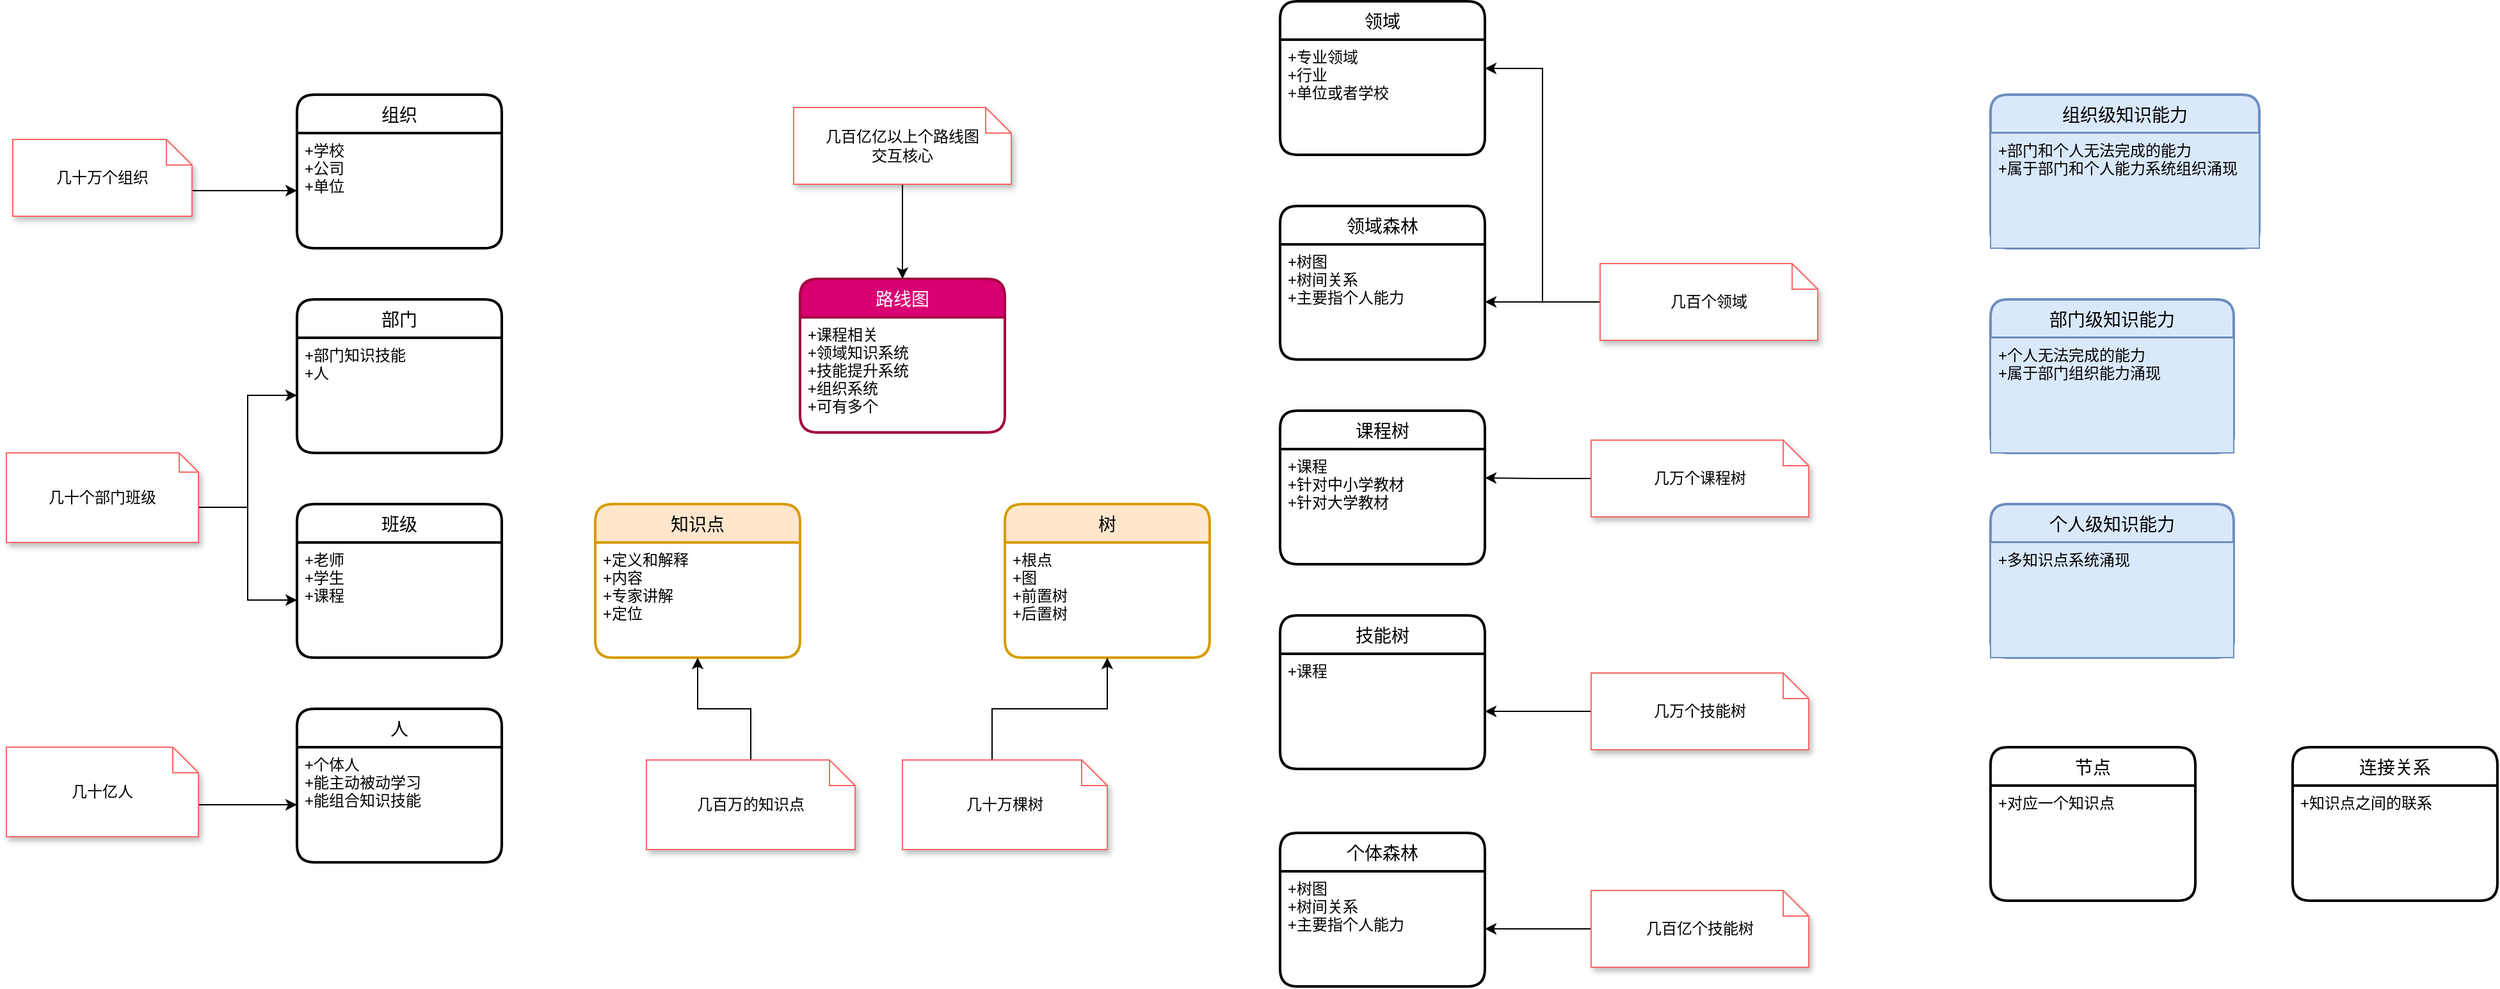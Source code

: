 <mxfile version="13.10.0" type="embed" pages="3">
    <diagram id="nmdYufMcWNtwhnV146XH" name="树知">
        <mxGraphModel dx="1138" dy="635" grid="1" gridSize="10" guides="1" tooltips="1" connect="1" arrows="1" fold="1" page="1" pageScale="1" pageWidth="1600" pageHeight="900" math="0" shadow="0">
            <root>
                <mxCell id="0"/>
                <mxCell id="1" parent="0"/>
                <mxCell id="2" value="知识点" style="swimlane;childLayout=stackLayout;horizontal=1;startSize=30;horizontalStack=0;rounded=1;fontSize=14;fontStyle=0;strokeWidth=2;resizeParent=0;resizeLast=1;shadow=0;dashed=0;align=center;fillColor=#ffe6cc;strokeColor=#d79b00;" parent="1" vertex="1">
                    <mxGeometry x="560" y="440" width="160" height="120" as="geometry"/>
                </mxCell>
                <mxCell id="3" value="+定义和解释&#10;+内容&#10;+专家讲解&#10;+定位" style="align=left;strokeColor=none;fillColor=none;spacingLeft=4;fontSize=12;verticalAlign=top;resizable=0;rotatable=0;part=1;" parent="2" vertex="1">
                    <mxGeometry y="30" width="160" height="90" as="geometry"/>
                </mxCell>
                <mxCell id="4" value="树" style="swimlane;childLayout=stackLayout;horizontal=1;startSize=30;horizontalStack=0;rounded=1;fontSize=14;fontStyle=0;strokeWidth=2;resizeParent=0;resizeLast=1;shadow=0;dashed=0;align=center;fillColor=#ffe6cc;strokeColor=#d79b00;" parent="1" vertex="1">
                    <mxGeometry x="880" y="440" width="160" height="120" as="geometry"/>
                </mxCell>
                <mxCell id="5" value="+根点&#10;+图&#10;+前置树&#10;+后置树" style="align=left;strokeColor=none;fillColor=none;spacingLeft=4;fontSize=12;verticalAlign=top;resizable=0;rotatable=0;part=1;" parent="4" vertex="1">
                    <mxGeometry y="30" width="160" height="90" as="geometry"/>
                </mxCell>
                <mxCell id="6" value="领域森林" style="swimlane;childLayout=stackLayout;horizontal=1;startSize=30;horizontalStack=0;rounded=1;fontSize=14;fontStyle=0;strokeWidth=2;resizeParent=0;resizeLast=1;shadow=0;dashed=0;align=center;" parent="1" vertex="1">
                    <mxGeometry x="1095" y="207" width="160" height="120" as="geometry"/>
                </mxCell>
                <mxCell id="7" value="+树图&#10;+树间关系&#10;+主要指个人能力" style="align=left;strokeColor=none;fillColor=none;spacingLeft=4;fontSize=12;verticalAlign=top;resizable=0;rotatable=0;part=1;" parent="6" vertex="1">
                    <mxGeometry y="30" width="160" height="90" as="geometry"/>
                </mxCell>
                <mxCell id="8" value="节点" style="swimlane;childLayout=stackLayout;horizontal=1;startSize=30;horizontalStack=0;rounded=1;fontSize=14;fontStyle=0;strokeWidth=2;resizeParent=0;resizeLast=1;shadow=0;dashed=0;align=center;" parent="1" vertex="1">
                    <mxGeometry x="1650" y="630" width="160" height="120" as="geometry"/>
                </mxCell>
                <mxCell id="9" value="+对应一个知识点" style="align=left;strokeColor=none;fillColor=none;spacingLeft=4;fontSize=12;verticalAlign=top;resizable=0;rotatable=0;part=1;" parent="8" vertex="1">
                    <mxGeometry y="30" width="160" height="90" as="geometry"/>
                </mxCell>
                <mxCell id="10" value="连接关系" style="swimlane;childLayout=stackLayout;horizontal=1;startSize=30;horizontalStack=0;rounded=1;fontSize=14;fontStyle=0;strokeWidth=2;resizeParent=0;resizeLast=1;shadow=0;dashed=0;align=center;" parent="1" vertex="1">
                    <mxGeometry x="1886" y="630" width="160" height="120" as="geometry"/>
                </mxCell>
                <mxCell id="11" value="+知识点之间的联系" style="align=left;strokeColor=none;fillColor=none;spacingLeft=4;fontSize=12;verticalAlign=top;resizable=0;rotatable=0;part=1;" parent="10" vertex="1">
                    <mxGeometry y="30" width="160" height="90" as="geometry"/>
                </mxCell>
                <mxCell id="13" value="组织" style="swimlane;childLayout=stackLayout;horizontal=1;startSize=30;horizontalStack=0;rounded=1;fontSize=14;fontStyle=0;strokeWidth=2;resizeParent=0;resizeLast=1;shadow=0;dashed=0;align=center;" parent="1" vertex="1">
                    <mxGeometry x="327" y="120" width="160" height="120" as="geometry"/>
                </mxCell>
                <mxCell id="14" value="+学校&#10;+公司&#10;+单位" style="align=left;strokeColor=none;fillColor=none;spacingLeft=4;fontSize=12;verticalAlign=top;resizable=0;rotatable=0;part=1;" parent="13" vertex="1">
                    <mxGeometry y="30" width="160" height="90" as="geometry"/>
                </mxCell>
                <mxCell id="15" value="部门" style="swimlane;childLayout=stackLayout;horizontal=1;startSize=30;horizontalStack=0;rounded=1;fontSize=14;fontStyle=0;strokeWidth=2;resizeParent=0;resizeLast=1;shadow=0;dashed=0;align=center;" parent="1" vertex="1">
                    <mxGeometry x="327" y="280" width="160" height="120" as="geometry">
                        <mxRectangle x="327" y="280" width="60" height="30" as="alternateBounds"/>
                    </mxGeometry>
                </mxCell>
                <mxCell id="16" value="+部门知识技能&#10;+人" style="align=left;strokeColor=none;fillColor=none;spacingLeft=4;fontSize=12;verticalAlign=top;resizable=0;rotatable=0;part=1;" parent="15" vertex="1">
                    <mxGeometry y="30" width="160" height="90" as="geometry"/>
                </mxCell>
                <mxCell id="17" value="班级" style="swimlane;childLayout=stackLayout;horizontal=1;startSize=30;horizontalStack=0;rounded=1;fontSize=14;fontStyle=0;strokeWidth=2;resizeParent=0;resizeLast=1;shadow=0;dashed=0;align=center;" parent="1" vertex="1">
                    <mxGeometry x="327" y="440" width="160" height="120" as="geometry"/>
                </mxCell>
                <mxCell id="18" value="+老师&#10;+学生&#10;+课程" style="align=left;strokeColor=none;fillColor=none;spacingLeft=4;fontSize=12;verticalAlign=top;resizable=0;rotatable=0;part=1;" parent="17" vertex="1">
                    <mxGeometry y="30" width="160" height="90" as="geometry"/>
                </mxCell>
                <mxCell id="19" value="组织级知识能力" style="swimlane;childLayout=stackLayout;horizontal=1;startSize=30;horizontalStack=0;rounded=1;fontSize=14;fontStyle=0;strokeWidth=2;resizeParent=0;resizeLast=1;shadow=0;dashed=0;align=center;fillColor=#dae8fc;strokeColor=#6c8ebf;" parent="1" vertex="1">
                    <mxGeometry x="1650" y="120" width="210" height="120" as="geometry"/>
                </mxCell>
                <mxCell id="20" value="+部门和个人无法完成的能力&#10;+属于部门和个人能力系统组织涌现" style="align=left;strokeColor=#6c8ebf;fillColor=#dae8fc;spacingLeft=4;fontSize=12;verticalAlign=top;resizable=0;rotatable=0;part=1;" parent="19" vertex="1">
                    <mxGeometry y="30" width="210" height="90" as="geometry"/>
                </mxCell>
                <mxCell id="21" value="部门级知识能力" style="swimlane;childLayout=stackLayout;horizontal=1;startSize=30;horizontalStack=0;rounded=1;fontSize=14;fontStyle=0;strokeWidth=2;resizeParent=0;resizeLast=1;shadow=0;dashed=0;align=center;fillColor=#dae8fc;strokeColor=#6c8ebf;" parent="1" vertex="1">
                    <mxGeometry x="1650" y="280" width="190" height="120" as="geometry"/>
                </mxCell>
                <mxCell id="22" value="+个人无法完成的能力&#10;+属于部门组织能力涌现" style="align=left;strokeColor=#6c8ebf;fillColor=#dae8fc;spacingLeft=4;fontSize=12;verticalAlign=top;resizable=0;rotatable=0;part=1;" parent="21" vertex="1">
                    <mxGeometry y="30" width="190" height="90" as="geometry"/>
                </mxCell>
                <mxCell id="23" value="个人级知识能力" style="swimlane;childLayout=stackLayout;horizontal=1;startSize=30;horizontalStack=0;rounded=1;fontSize=14;fontStyle=0;strokeWidth=2;resizeParent=0;resizeLast=1;shadow=0;dashed=0;align=center;fillColor=#dae8fc;strokeColor=#6c8ebf;" parent="1" vertex="1">
                    <mxGeometry x="1650" y="440" width="190" height="120" as="geometry"/>
                </mxCell>
                <mxCell id="24" value="+多知识点系统涌现" style="align=left;strokeColor=#6c8ebf;fillColor=#dae8fc;spacingLeft=4;fontSize=12;verticalAlign=top;resizable=0;rotatable=0;part=1;" parent="23" vertex="1">
                    <mxGeometry y="30" width="190" height="90" as="geometry"/>
                </mxCell>
                <mxCell id="25" value="课程树" style="swimlane;childLayout=stackLayout;horizontal=1;startSize=30;horizontalStack=0;rounded=1;fontSize=14;fontStyle=0;strokeWidth=2;resizeParent=0;resizeLast=1;shadow=0;dashed=0;align=center;" parent="1" vertex="1">
                    <mxGeometry x="1095" y="367" width="160" height="120" as="geometry"/>
                </mxCell>
                <mxCell id="26" value="+课程&#10;+针对中小学教材&#10;+针对大学教材" style="align=left;strokeColor=none;fillColor=none;spacingLeft=4;fontSize=12;verticalAlign=top;resizable=0;rotatable=0;part=1;" parent="25" vertex="1">
                    <mxGeometry y="30" width="160" height="90" as="geometry"/>
                </mxCell>
                <mxCell id="27" value="路线图" style="swimlane;childLayout=stackLayout;horizontal=1;startSize=30;horizontalStack=0;rounded=1;fontSize=14;fontStyle=0;strokeWidth=2;resizeParent=0;resizeLast=1;shadow=0;dashed=0;align=center;fillColor=#d80073;strokeColor=#A50040;fontColor=#ffffff;" parent="1" vertex="1">
                    <mxGeometry x="720" y="264" width="160" height="120" as="geometry"/>
                </mxCell>
                <mxCell id="28" value="+课程相关&#10;+领域知识系统&#10;+技能提升系统&#10;+组织系统&#10;+可有多个" style="align=left;strokeColor=none;fillColor=none;spacingLeft=4;fontSize=12;verticalAlign=top;resizable=0;rotatable=0;part=1;" parent="27" vertex="1">
                    <mxGeometry y="30" width="160" height="90" as="geometry"/>
                </mxCell>
                <mxCell id="29" value="技能树" style="swimlane;childLayout=stackLayout;horizontal=1;startSize=30;horizontalStack=0;rounded=1;fontSize=14;fontStyle=0;strokeWidth=2;resizeParent=0;resizeLast=1;shadow=0;dashed=0;align=center;" parent="1" vertex="1">
                    <mxGeometry x="1095" y="527" width="160" height="120" as="geometry"/>
                </mxCell>
                <mxCell id="30" value="+课程" style="align=left;strokeColor=none;fillColor=none;spacingLeft=4;fontSize=12;verticalAlign=top;resizable=0;rotatable=0;part=1;" parent="29" vertex="1">
                    <mxGeometry y="30" width="160" height="90" as="geometry"/>
                </mxCell>
                <mxCell id="31" value="人" style="swimlane;childLayout=stackLayout;horizontal=1;startSize=30;horizontalStack=0;rounded=1;fontSize=14;fontStyle=0;strokeWidth=2;resizeParent=0;resizeLast=1;shadow=0;dashed=0;align=center;" parent="1" vertex="1">
                    <mxGeometry x="327" y="600" width="160" height="120" as="geometry"/>
                </mxCell>
                <mxCell id="32" value="+个体人&#10;+能主动被动学习&#10;+能组合知识技能" style="align=left;strokeColor=none;fillColor=none;spacingLeft=4;fontSize=12;verticalAlign=top;resizable=0;rotatable=0;part=1;" parent="31" vertex="1">
                    <mxGeometry y="30" width="160" height="90" as="geometry"/>
                </mxCell>
                <mxCell id="51" style="edgeStyle=orthogonalEdgeStyle;rounded=0;orthogonalLoop=1;jettySize=auto;html=1;exitX=0.5;exitY=1;exitDx=0;exitDy=0;exitPerimeter=0;entryX=0.5;entryY=0;entryDx=0;entryDy=0;" parent="1" source="34" target="27" edge="1">
                    <mxGeometry relative="1" as="geometry"/>
                </mxCell>
                <mxCell id="34" value="几百亿亿以上个路线图&lt;br&gt;交互核心" style="shape=note;size=20;whiteSpace=wrap;html=1;fillColor=#ffffff;strokeColor=#FF6666;shadow=1;align=center;" parent="1" vertex="1">
                    <mxGeometry x="715" y="130" width="170" height="60" as="geometry"/>
                </mxCell>
                <mxCell id="58" style="edgeStyle=orthogonalEdgeStyle;rounded=0;orthogonalLoop=1;jettySize=auto;html=1;exitX=0.5;exitY=0;exitDx=0;exitDy=0;exitPerimeter=0;entryX=0.5;entryY=1;entryDx=0;entryDy=0;" parent="1" source="35" target="3" edge="1">
                    <mxGeometry relative="1" as="geometry"/>
                </mxCell>
                <mxCell id="35" value="几百万的知识点" style="shape=note;size=20;whiteSpace=wrap;html=1;fillColor=#ffffff;strokeColor=#FF6666;shadow=1;" parent="1" vertex="1">
                    <mxGeometry x="600" y="640" width="163" height="70" as="geometry"/>
                </mxCell>
                <mxCell id="59" style="edgeStyle=orthogonalEdgeStyle;rounded=0;orthogonalLoop=1;jettySize=auto;html=1;exitX=0;exitY=0;exitDx=70;exitDy=0;exitPerimeter=0;entryX=0.5;entryY=1;entryDx=0;entryDy=0;" parent="1" source="36" target="5" edge="1">
                    <mxGeometry relative="1" as="geometry"/>
                </mxCell>
                <mxCell id="36" value="几十万棵树" style="shape=note;size=20;whiteSpace=wrap;html=1;fillColor=#ffffff;strokeColor=#FF6666;shadow=1;" parent="1" vertex="1">
                    <mxGeometry x="800" y="640" width="160" height="70" as="geometry"/>
                </mxCell>
                <mxCell id="48" style="edgeStyle=orthogonalEdgeStyle;rounded=0;orthogonalLoop=1;jettySize=auto;html=1;exitX=0;exitY=0;exitDx=140;exitDy=40;exitPerimeter=0;entryX=0;entryY=0.5;entryDx=0;entryDy=0;" parent="1" source="37" target="14" edge="1">
                    <mxGeometry relative="1" as="geometry"/>
                </mxCell>
                <mxCell id="37" value="几十万个组织" style="shape=note;size=20;whiteSpace=wrap;html=1;strokeColor=#FF6666;shadow=1;" parent="1" vertex="1">
                    <mxGeometry x="105" y="155" width="140" height="60" as="geometry"/>
                </mxCell>
                <mxCell id="54" style="edgeStyle=orthogonalEdgeStyle;rounded=0;orthogonalLoop=1;jettySize=auto;html=1;exitX=0;exitY=0.5;exitDx=0;exitDy=0;exitPerimeter=0;" parent="1" source="38" target="7" edge="1">
                    <mxGeometry relative="1" as="geometry"/>
                </mxCell>
                <mxCell id="57" style="edgeStyle=orthogonalEdgeStyle;rounded=0;orthogonalLoop=1;jettySize=auto;html=1;exitX=0;exitY=0.5;exitDx=0;exitDy=0;exitPerimeter=0;entryX=1;entryY=0.25;entryDx=0;entryDy=0;" parent="1" source="38" target="56" edge="1">
                    <mxGeometry relative="1" as="geometry"/>
                </mxCell>
                <mxCell id="38" value="几百个领域" style="shape=note;size=20;whiteSpace=wrap;html=1;shadow=1;strokeColor=#FF6666;" parent="1" vertex="1">
                    <mxGeometry x="1345" y="252" width="170" height="60" as="geometry"/>
                </mxCell>
                <mxCell id="53" style="edgeStyle=orthogonalEdgeStyle;rounded=0;orthogonalLoop=1;jettySize=auto;html=1;exitX=0;exitY=0.5;exitDx=0;exitDy=0;exitPerimeter=0;entryX=1;entryY=0.25;entryDx=0;entryDy=0;" parent="1" source="39" target="26" edge="1">
                    <mxGeometry relative="1" as="geometry"/>
                </mxCell>
                <mxCell id="39" value="几万个课程树" style="shape=note;size=20;whiteSpace=wrap;html=1;shadow=1;strokeColor=#FF6666;" parent="1" vertex="1">
                    <mxGeometry x="1338" y="390" width="170" height="60" as="geometry"/>
                </mxCell>
                <mxCell id="52" style="edgeStyle=orthogonalEdgeStyle;rounded=0;orthogonalLoop=1;jettySize=auto;html=1;exitX=0;exitY=0.5;exitDx=0;exitDy=0;exitPerimeter=0;" parent="1" source="40" target="30" edge="1">
                    <mxGeometry relative="1" as="geometry"/>
                </mxCell>
                <mxCell id="40" value="几万个技能树" style="shape=note;size=20;whiteSpace=wrap;html=1;shadow=1;strokeColor=#FF6666;" parent="1" vertex="1">
                    <mxGeometry x="1338" y="572" width="170" height="60" as="geometry"/>
                </mxCell>
                <mxCell id="45" style="edgeStyle=orthogonalEdgeStyle;rounded=0;orthogonalLoop=1;jettySize=auto;html=1;exitX=0;exitY=0;exitDx=150;exitDy=42.5;exitPerimeter=0;entryX=0;entryY=0.5;entryDx=0;entryDy=0;" parent="1" source="41" target="18" edge="1">
                    <mxGeometry relative="1" as="geometry"/>
                </mxCell>
                <mxCell id="46" style="edgeStyle=orthogonalEdgeStyle;rounded=0;orthogonalLoop=1;jettySize=auto;html=1;exitX=0;exitY=0;exitDx=150;exitDy=42.5;exitPerimeter=0;entryX=0;entryY=0.5;entryDx=0;entryDy=0;" parent="1" source="41" target="16" edge="1">
                    <mxGeometry relative="1" as="geometry"/>
                </mxCell>
                <mxCell id="41" value="几十个部门班级" style="shape=note;size=15;whiteSpace=wrap;html=1;shadow=1;strokeColor=#FF6666;" parent="1" vertex="1">
                    <mxGeometry x="100" y="400" width="150" height="70" as="geometry"/>
                </mxCell>
                <mxCell id="47" style="edgeStyle=orthogonalEdgeStyle;rounded=0;orthogonalLoop=1;jettySize=auto;html=1;exitX=0;exitY=0;exitDx=150;exitDy=45;exitPerimeter=0;entryX=0;entryY=0.5;entryDx=0;entryDy=0;" parent="1" source="42" target="32" edge="1">
                    <mxGeometry relative="1" as="geometry"/>
                </mxCell>
                <mxCell id="42" value="几十亿人" style="shape=note;size=20;whiteSpace=wrap;html=1;shadow=1;strokeColor=#FF6666;" parent="1" vertex="1">
                    <mxGeometry x="100" y="630" width="150" height="70" as="geometry"/>
                </mxCell>
                <mxCell id="49" value="个体森林" style="swimlane;childLayout=stackLayout;horizontal=1;startSize=30;horizontalStack=0;rounded=1;fontSize=14;fontStyle=0;strokeWidth=2;resizeParent=0;resizeLast=1;shadow=0;dashed=0;align=center;" parent="1" vertex="1">
                    <mxGeometry x="1095" y="697" width="160" height="120" as="geometry"/>
                </mxCell>
                <mxCell id="50" value="+树图&#10;+树间关系&#10;+主要指个人能力" style="align=left;strokeColor=none;fillColor=none;spacingLeft=4;fontSize=12;verticalAlign=top;resizable=0;rotatable=0;part=1;" parent="49" vertex="1">
                    <mxGeometry y="30" width="160" height="90" as="geometry"/>
                </mxCell>
                <mxCell id="55" value="领域" style="swimlane;childLayout=stackLayout;horizontal=1;startSize=30;horizontalStack=0;rounded=1;fontSize=14;fontStyle=0;strokeWidth=2;resizeParent=0;resizeLast=1;shadow=0;dashed=0;align=center;" parent="1" vertex="1">
                    <mxGeometry x="1095" y="47" width="160" height="120" as="geometry"/>
                </mxCell>
                <mxCell id="56" value="+专业领域&#10;+行业&#10;+单位或者学校" style="align=left;strokeColor=none;fillColor=none;spacingLeft=4;fontSize=12;verticalAlign=top;resizable=0;rotatable=0;part=1;" parent="55" vertex="1">
                    <mxGeometry y="30" width="160" height="90" as="geometry"/>
                </mxCell>
                <mxCell id="61" style="edgeStyle=orthogonalEdgeStyle;rounded=0;orthogonalLoop=1;jettySize=auto;html=1;exitX=0;exitY=0.5;exitDx=0;exitDy=0;exitPerimeter=0;entryX=1;entryY=0.5;entryDx=0;entryDy=0;" parent="1" source="60" target="50" edge="1">
                    <mxGeometry relative="1" as="geometry"/>
                </mxCell>
                <mxCell id="60" value="几百亿个技能树" style="shape=note;size=20;whiteSpace=wrap;html=1;shadow=1;strokeColor=#FF6666;" parent="1" vertex="1">
                    <mxGeometry x="1338" y="742" width="170" height="60" as="geometry"/>
                </mxCell>
            </root>
        </mxGraphModel>
    </diagram>
    <diagram id="bSCuaJq_XEPQIPUqohrU" name="搭配">
        <mxGraphModel dx="-462" dy="635" grid="1" gridSize="10" guides="1" tooltips="1" connect="1" arrows="1" fold="1" page="1" pageScale="1" pageWidth="1600" pageHeight="900" math="0" shadow="0">
            <root>
                <mxCell id="fzQoTvAekwIiFQIv7FGQ-0"/>
                <mxCell id="fzQoTvAekwIiFQIv7FGQ-1" parent="fzQoTvAekwIiFQIv7FGQ-0"/>
                <mxCell id="drwVbP1jN565_A2lQaVf-0" value="搭配图" style="swimlane;childLayout=stackLayout;horizontal=1;startSize=30;horizontalStack=0;rounded=1;fontSize=14;fontStyle=0;strokeWidth=2;resizeParent=0;resizeLast=1;shadow=0;dashed=0;align=center;fillColor=#d80073;strokeColor=#A50040;fontColor=#ffffff;" parent="fzQoTvAekwIiFQIv7FGQ-1" vertex="1">
                    <mxGeometry x="2160" y="140" width="160" height="260" as="geometry"/>
                </mxCell>
                <mxCell id="drwVbP1jN565_A2lQaVf-1" value="+穿戴部位&#10;+穿戴层" style="align=left;strokeColor=none;fillColor=none;spacingLeft=4;fontSize=12;verticalAlign=top;resizable=0;rotatable=0;part=1;" parent="drwVbP1jN565_A2lQaVf-0" vertex="1">
                    <mxGeometry y="30" width="160" height="230" as="geometry"/>
                </mxCell>
                <mxCell id="drwVbP1jN565_A2lQaVf-2" value="部件" style="swimlane;childLayout=stackLayout;horizontal=1;startSize=30;horizontalStack=0;rounded=1;fontSize=14;fontStyle=0;strokeWidth=2;resizeParent=0;resizeLast=1;shadow=0;dashed=0;align=center;" parent="fzQoTvAekwIiFQIv7FGQ-1" vertex="1">
                    <mxGeometry x="2490" y="220" width="160" height="290" as="geometry"/>
                </mxCell>
                <mxCell id="drwVbP1jN565_A2lQaVf-3" value="+所有能穿戴的&#10;+帽子&#10;-------------------------&#10;+上衣&#10;+裤&#10;+外套&#10;-------------------------&#10;+衬衫&#10;+秋裤&#10;+袜子&#10;------------------------&#10;+秋衣&#10;+背心胸罩&#10;+内裤&#10;------------------------&#10;+皮带&#10;+鞋" style="align=left;strokeColor=none;fillColor=none;spacingLeft=4;fontSize=12;verticalAlign=top;resizable=0;rotatable=0;part=1;" parent="drwVbP1jN565_A2lQaVf-2" vertex="1">
                    <mxGeometry y="30" width="160" height="260" as="geometry"/>
                </mxCell>
                <mxCell id="drwVbP1jN565_A2lQaVf-4" value="部位" style="swimlane;childLayout=stackLayout;horizontal=1;startSize=30;horizontalStack=0;rounded=1;fontSize=14;fontStyle=0;strokeWidth=2;resizeParent=0;resizeLast=1;shadow=0;dashed=0;align=center;" parent="fzQoTvAekwIiFQIv7FGQ-1" vertex="1">
                    <mxGeometry x="1860" y="270" width="160" height="120" as="geometry"/>
                </mxCell>
                <mxCell id="drwVbP1jN565_A2lQaVf-5" value="+穿戴部位" style="align=left;strokeColor=none;fillColor=none;spacingLeft=4;fontSize=12;verticalAlign=top;resizable=0;rotatable=0;part=1;" parent="drwVbP1jN565_A2lQaVf-4" vertex="1">
                    <mxGeometry y="30" width="160" height="90" as="geometry"/>
                </mxCell>
                <mxCell id="drwVbP1jN565_A2lQaVf-6" value="层" style="swimlane;childLayout=stackLayout;horizontal=1;startSize=30;horizontalStack=0;rounded=1;fontSize=14;fontStyle=0;strokeWidth=2;resizeParent=0;resizeLast=1;shadow=0;dashed=0;align=center;" parent="fzQoTvAekwIiFQIv7FGQ-1" vertex="1">
                    <mxGeometry x="1860" y="440" width="160" height="120" as="geometry"/>
                </mxCell>
                <mxCell id="drwVbP1jN565_A2lQaVf-7" value="+内中外外套" style="align=left;strokeColor=none;fillColor=none;spacingLeft=4;fontSize=12;verticalAlign=top;resizable=0;rotatable=0;part=1;" parent="drwVbP1jN565_A2lQaVf-6" vertex="1">
                    <mxGeometry y="30" width="160" height="90" as="geometry"/>
                </mxCell>
                <mxCell id="drwVbP1jN565_A2lQaVf-10" value="人" style="swimlane;childLayout=stackLayout;horizontal=1;startSize=30;horizontalStack=0;rounded=1;fontSize=14;fontStyle=0;strokeWidth=2;resizeParent=0;resizeLast=1;shadow=0;dashed=0;align=center;" parent="fzQoTvAekwIiFQIv7FGQ-1" vertex="1">
                    <mxGeometry x="2820" y="180" width="160" height="120" as="geometry"/>
                </mxCell>
                <mxCell id="drwVbP1jN565_A2lQaVf-11" value="+Attribute1&#10;+Attribute2&#10;+Attribute3" style="align=left;strokeColor=none;fillColor=none;spacingLeft=4;fontSize=12;verticalAlign=top;resizable=0;rotatable=0;part=1;" parent="drwVbP1jN565_A2lQaVf-10" vertex="1">
                    <mxGeometry y="30" width="160" height="90" as="geometry"/>
                </mxCell>
                <mxCell id="drwVbP1jN565_A2lQaVf-12" value="家庭" style="swimlane;childLayout=stackLayout;horizontal=1;startSize=30;horizontalStack=0;rounded=1;fontSize=14;fontStyle=0;strokeWidth=2;resizeParent=0;resizeLast=1;shadow=0;dashed=0;align=center;" parent="fzQoTvAekwIiFQIv7FGQ-1" vertex="1">
                    <mxGeometry x="2830" y="30" width="160" height="120" as="geometry"/>
                </mxCell>
                <mxCell id="drwVbP1jN565_A2lQaVf-13" value="+Attribute1&#10;+Attribute2&#10;+Attribute3" style="align=left;strokeColor=none;fillColor=none;spacingLeft=4;fontSize=12;verticalAlign=top;resizable=0;rotatable=0;part=1;" parent="drwVbP1jN565_A2lQaVf-12" vertex="1">
                    <mxGeometry y="30" width="160" height="90" as="geometry"/>
                </mxCell>
                <mxCell id="drwVbP1jN565_A2lQaVf-14" value="商家" style="swimlane;childLayout=stackLayout;horizontal=1;startSize=30;horizontalStack=0;rounded=1;fontSize=14;fontStyle=0;strokeWidth=2;resizeParent=0;resizeLast=1;shadow=0;dashed=0;align=center;" parent="fzQoTvAekwIiFQIv7FGQ-1" vertex="1">
                    <mxGeometry x="2820" y="530" width="160" height="120" as="geometry"/>
                </mxCell>
                <mxCell id="drwVbP1jN565_A2lQaVf-15" value="+提供部件" style="align=left;strokeColor=none;fillColor=none;spacingLeft=4;fontSize=12;verticalAlign=top;resizable=0;rotatable=0;part=1;" parent="drwVbP1jN565_A2lQaVf-14" vertex="1">
                    <mxGeometry y="30" width="160" height="90" as="geometry"/>
                </mxCell>
                <mxCell id="drwVbP1jN565_A2lQaVf-16" value="宠物" style="swimlane;childLayout=stackLayout;horizontal=1;startSize=30;horizontalStack=0;rounded=1;fontSize=14;fontStyle=0;strokeWidth=2;resizeParent=0;resizeLast=1;shadow=0;dashed=0;align=center;" parent="fzQoTvAekwIiFQIv7FGQ-1" vertex="1">
                    <mxGeometry x="2820" y="340" width="160" height="120" as="geometry"/>
                </mxCell>
                <mxCell id="drwVbP1jN565_A2lQaVf-17" value="+Attribute1&#10;+Attribute2&#10;+Attribute3" style="align=left;strokeColor=none;fillColor=none;spacingLeft=4;fontSize=12;verticalAlign=top;resizable=0;rotatable=0;part=1;" parent="drwVbP1jN565_A2lQaVf-16" vertex="1">
                    <mxGeometry y="30" width="160" height="90" as="geometry"/>
                </mxCell>
            </root>
        </mxGraphModel>
    </diagram>
    <diagram id="5i0DM3G3wO_NPXz7Pjp6" name="数据">
        <mxGraphModel dx="1138" dy="635" grid="1" gridSize="10" guides="1" tooltips="1" connect="1" arrows="1" fold="1" page="1" pageScale="1" pageWidth="1600" pageHeight="900" math="0" shadow="0">
            <root>
                <mxCell id="PI_TZQfar-T5tqkEJeLV-0"/>
                <mxCell id="PI_TZQfar-T5tqkEJeLV-1" parent="PI_TZQfar-T5tqkEJeLV-0"/>
                <mxCell id="PI_TZQfar-T5tqkEJeLV-2" value="行业分类" style="swimlane;childLayout=stackLayout;horizontal=1;startSize=30;horizontalStack=0;rounded=1;fontSize=14;fontStyle=0;strokeWidth=2;resizeParent=0;resizeLast=1;shadow=0;dashed=0;align=center;" vertex="1" parent="PI_TZQfar-T5tqkEJeLV-1">
                    <mxGeometry x="1110" y="280" width="160" height="120" as="geometry"/>
                </mxCell>
                <mxCell id="PI_TZQfar-T5tqkEJeLV-3" value="+国家分类标准" style="align=left;strokeColor=none;fillColor=none;spacingLeft=4;fontSize=12;verticalAlign=top;resizable=0;rotatable=0;part=1;" vertex="1" parent="PI_TZQfar-T5tqkEJeLV-2">
                    <mxGeometry y="30" width="160" height="90" as="geometry"/>
                </mxCell>
                <mxCell id="PI_TZQfar-T5tqkEJeLV-4" value="中小学学校" style="swimlane;childLayout=stackLayout;horizontal=1;startSize=30;horizontalStack=0;rounded=1;fontSize=14;fontStyle=0;strokeWidth=2;resizeParent=0;resizeLast=1;shadow=0;dashed=0;align=center;" vertex="1" parent="PI_TZQfar-T5tqkEJeLV-1">
                    <mxGeometry x="100" y="110" width="160" height="120" as="geometry"/>
                </mxCell>
                <mxCell id="PI_TZQfar-T5tqkEJeLV-5" value="+全国中小学名" style="align=left;strokeColor=none;fillColor=none;spacingLeft=4;fontSize=12;verticalAlign=top;resizable=0;rotatable=0;part=1;" vertex="1" parent="PI_TZQfar-T5tqkEJeLV-4">
                    <mxGeometry y="30" width="160" height="90" as="geometry"/>
                </mxCell>
                <mxCell id="PI_TZQfar-T5tqkEJeLV-6" value="组织公司单位名" style="swimlane;childLayout=stackLayout;horizontal=1;startSize=30;horizontalStack=0;rounded=1;fontSize=14;fontStyle=0;strokeWidth=2;resizeParent=0;resizeLast=1;shadow=0;dashed=0;align=center;" vertex="1" parent="PI_TZQfar-T5tqkEJeLV-1">
                    <mxGeometry x="1110" y="430" width="160" height="120" as="geometry"/>
                </mxCell>
                <mxCell id="PI_TZQfar-T5tqkEJeLV-7" value="+全国组织单位名" style="align=left;strokeColor=none;fillColor=none;spacingLeft=4;fontSize=12;verticalAlign=top;resizable=0;rotatable=0;part=1;" vertex="1" parent="PI_TZQfar-T5tqkEJeLV-6">
                    <mxGeometry y="30" width="160" height="90" as="geometry"/>
                </mxCell>
                <mxCell id="PI_TZQfar-T5tqkEJeLV-8" value="中小学知识点" style="swimlane;childLayout=stackLayout;horizontal=1;startSize=30;horizontalStack=0;rounded=1;fontSize=14;fontStyle=0;strokeWidth=2;resizeParent=0;resizeLast=1;shadow=0;dashed=0;align=center;" vertex="1" parent="PI_TZQfar-T5tqkEJeLV-1">
                    <mxGeometry x="370" y="110" width="160" height="120" as="geometry"/>
                </mxCell>
                <mxCell id="PI_TZQfar-T5tqkEJeLV-9" value="+Attribute1&#10;+Attribute2&#10;+Attribute3" style="align=left;strokeColor=none;fillColor=none;spacingLeft=4;fontSize=12;verticalAlign=top;resizable=0;rotatable=0;part=1;" vertex="1" parent="PI_TZQfar-T5tqkEJeLV-8">
                    <mxGeometry y="30" width="160" height="90" as="geometry"/>
                </mxCell>
                <mxCell id="PI_TZQfar-T5tqkEJeLV-10" value="中小学知识树" style="swimlane;childLayout=stackLayout;horizontal=1;startSize=30;horizontalStack=0;rounded=1;fontSize=14;fontStyle=0;strokeWidth=2;resizeParent=0;resizeLast=1;shadow=0;dashed=0;align=center;" vertex="1" parent="PI_TZQfar-T5tqkEJeLV-1">
                    <mxGeometry x="370" y="270" width="160" height="120" as="geometry"/>
                </mxCell>
                <mxCell id="PI_TZQfar-T5tqkEJeLV-11" value="+Attribute1&#10;+Attribute2&#10;+Attribute3" style="align=left;strokeColor=none;fillColor=none;spacingLeft=4;fontSize=12;verticalAlign=top;resizable=0;rotatable=0;part=1;" vertex="1" parent="PI_TZQfar-T5tqkEJeLV-10">
                    <mxGeometry y="30" width="160" height="90" as="geometry"/>
                </mxCell>
                <mxCell id="PI_TZQfar-T5tqkEJeLV-12" value="中小学课程标准路线图" style="swimlane;childLayout=stackLayout;horizontal=1;startSize=30;horizontalStack=0;rounded=1;fontSize=14;fontStyle=0;strokeWidth=2;resizeParent=0;resizeLast=1;shadow=0;dashed=0;align=center;" vertex="1" parent="PI_TZQfar-T5tqkEJeLV-1">
                    <mxGeometry x="370" y="430" width="160" height="120" as="geometry"/>
                </mxCell>
                <mxCell id="PI_TZQfar-T5tqkEJeLV-13" value="+Attribute1&#10;+Attribute2&#10;+Attribute3" style="align=left;strokeColor=none;fillColor=none;spacingLeft=4;fontSize=12;verticalAlign=top;resizable=0;rotatable=0;part=1;" vertex="1" parent="PI_TZQfar-T5tqkEJeLV-12">
                    <mxGeometry y="30" width="160" height="90" as="geometry"/>
                </mxCell>
                <mxCell id="PI_TZQfar-T5tqkEJeLV-14" value="大学学校" style="swimlane;childLayout=stackLayout;horizontal=1;startSize=30;horizontalStack=0;rounded=1;fontSize=14;fontStyle=0;strokeWidth=2;resizeParent=0;resizeLast=1;shadow=0;dashed=0;align=center;" vertex="1" parent="PI_TZQfar-T5tqkEJeLV-1">
                    <mxGeometry x="910" y="110" width="160" height="120" as="geometry"/>
                </mxCell>
                <mxCell id="PI_TZQfar-T5tqkEJeLV-15" value="+大学学校名" style="align=left;strokeColor=none;fillColor=none;spacingLeft=4;fontSize=12;verticalAlign=top;resizable=0;rotatable=0;part=1;" vertex="1" parent="PI_TZQfar-T5tqkEJeLV-14">
                    <mxGeometry y="30" width="160" height="90" as="geometry"/>
                </mxCell>
                <mxCell id="PI_TZQfar-T5tqkEJeLV-16" value="学科专业系" style="swimlane;childLayout=stackLayout;horizontal=1;startSize=30;horizontalStack=0;rounded=1;fontSize=14;fontStyle=0;strokeWidth=2;resizeParent=0;resizeLast=1;shadow=0;dashed=0;align=center;" vertex="1" parent="PI_TZQfar-T5tqkEJeLV-1">
                    <mxGeometry x="910" y="280" width="160" height="120" as="geometry"/>
                </mxCell>
                <mxCell id="PI_TZQfar-T5tqkEJeLV-17" value="+学科专业" style="align=left;strokeColor=none;fillColor=none;spacingLeft=4;fontSize=12;verticalAlign=top;resizable=0;rotatable=0;part=1;" vertex="1" parent="PI_TZQfar-T5tqkEJeLV-16">
                    <mxGeometry y="30" width="160" height="90" as="geometry"/>
                </mxCell>
                <mxCell id="PI_TZQfar-T5tqkEJeLV-18" value="基础领域" style="swimlane;childLayout=stackLayout;horizontal=1;startSize=30;horizontalStack=0;rounded=1;fontSize=14;fontStyle=0;strokeWidth=2;resizeParent=0;resizeLast=1;shadow=0;dashed=0;align=center;" vertex="1" parent="PI_TZQfar-T5tqkEJeLV-1">
                    <mxGeometry x="620" y="110" width="160" height="120" as="geometry"/>
                </mxCell>
                <mxCell id="PI_TZQfar-T5tqkEJeLV-19" value="+基础领域课程和专业" style="align=left;strokeColor=none;fillColor=none;spacingLeft=4;fontSize=12;verticalAlign=top;resizable=0;rotatable=0;part=1;" vertex="1" parent="PI_TZQfar-T5tqkEJeLV-18">
                    <mxGeometry y="30" width="160" height="90" as="geometry"/>
                </mxCell>
                <mxCell id="PI_TZQfar-T5tqkEJeLV-20" value="知识卡片" style="swimlane;childLayout=stackLayout;horizontal=1;startSize=30;horizontalStack=0;rounded=1;fontSize=14;fontStyle=0;strokeWidth=2;resizeParent=0;resizeLast=1;shadow=0;dashed=0;align=center;" vertex="1" parent="PI_TZQfar-T5tqkEJeLV-1">
                    <mxGeometry x="1310" y="110" width="160" height="120" as="geometry"/>
                </mxCell>
                <mxCell id="PI_TZQfar-T5tqkEJeLV-21" value="+Attribute1&#10;+Attribute2&#10;+Attribute3" style="align=left;strokeColor=none;fillColor=none;spacingLeft=4;fontSize=12;verticalAlign=top;resizable=0;rotatable=0;part=1;" vertex="1" parent="PI_TZQfar-T5tqkEJeLV-20">
                    <mxGeometry y="30" width="160" height="90" as="geometry"/>
                </mxCell>
            </root>
        </mxGraphModel>
    </diagram>
</mxfile>